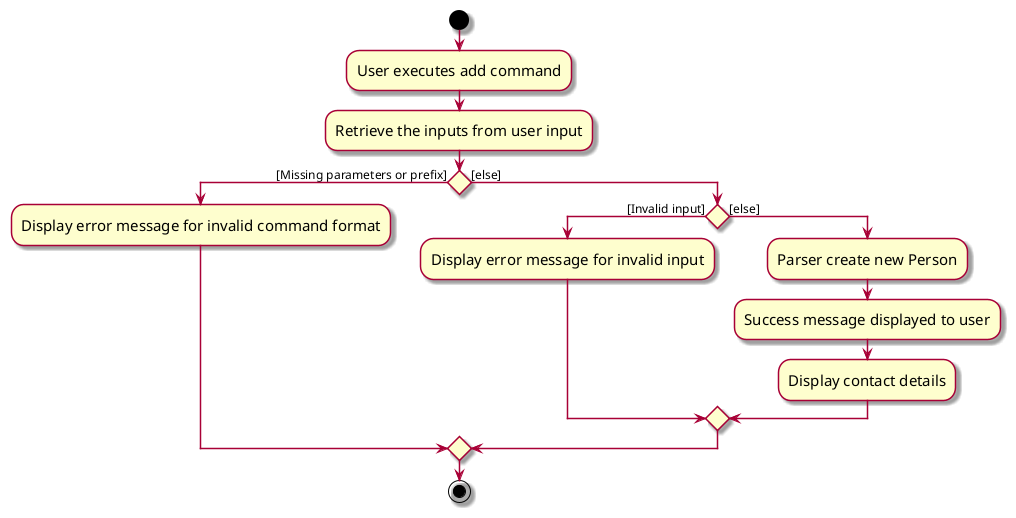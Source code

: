 @startuml
skin rose
skinparam ActivityFontSize 15
skinparam ArrowFontSize 12

start
:User executes add command;
:Retrieve the inputs from user input;
if () then ([Missing parameters or prefix])
    :Display error message for invalid command format;
else ([else])
    if () then ([Invalid input])
        :Display error message for invalid input;
    else ([else])
        :Parser create new Person;
        :Success message displayed to user;
        :Display contact details;
endif
endif
stop

@enduml
